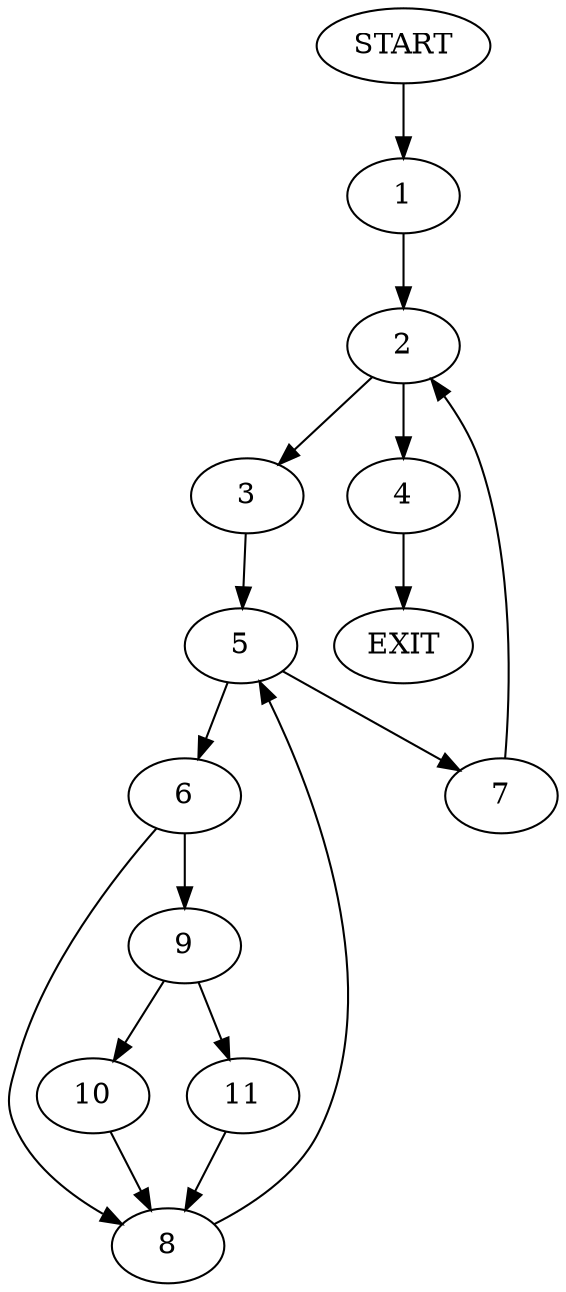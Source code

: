 digraph {
0 [label="START"]
12 [label="EXIT"]
0 -> 1
1 -> 2
2 -> 3
2 -> 4
4 -> 12
3 -> 5
5 -> 6
5 -> 7
6 -> 8
6 -> 9
7 -> 2
8 -> 5
9 -> 10
9 -> 11
11 -> 8
10 -> 8
}
